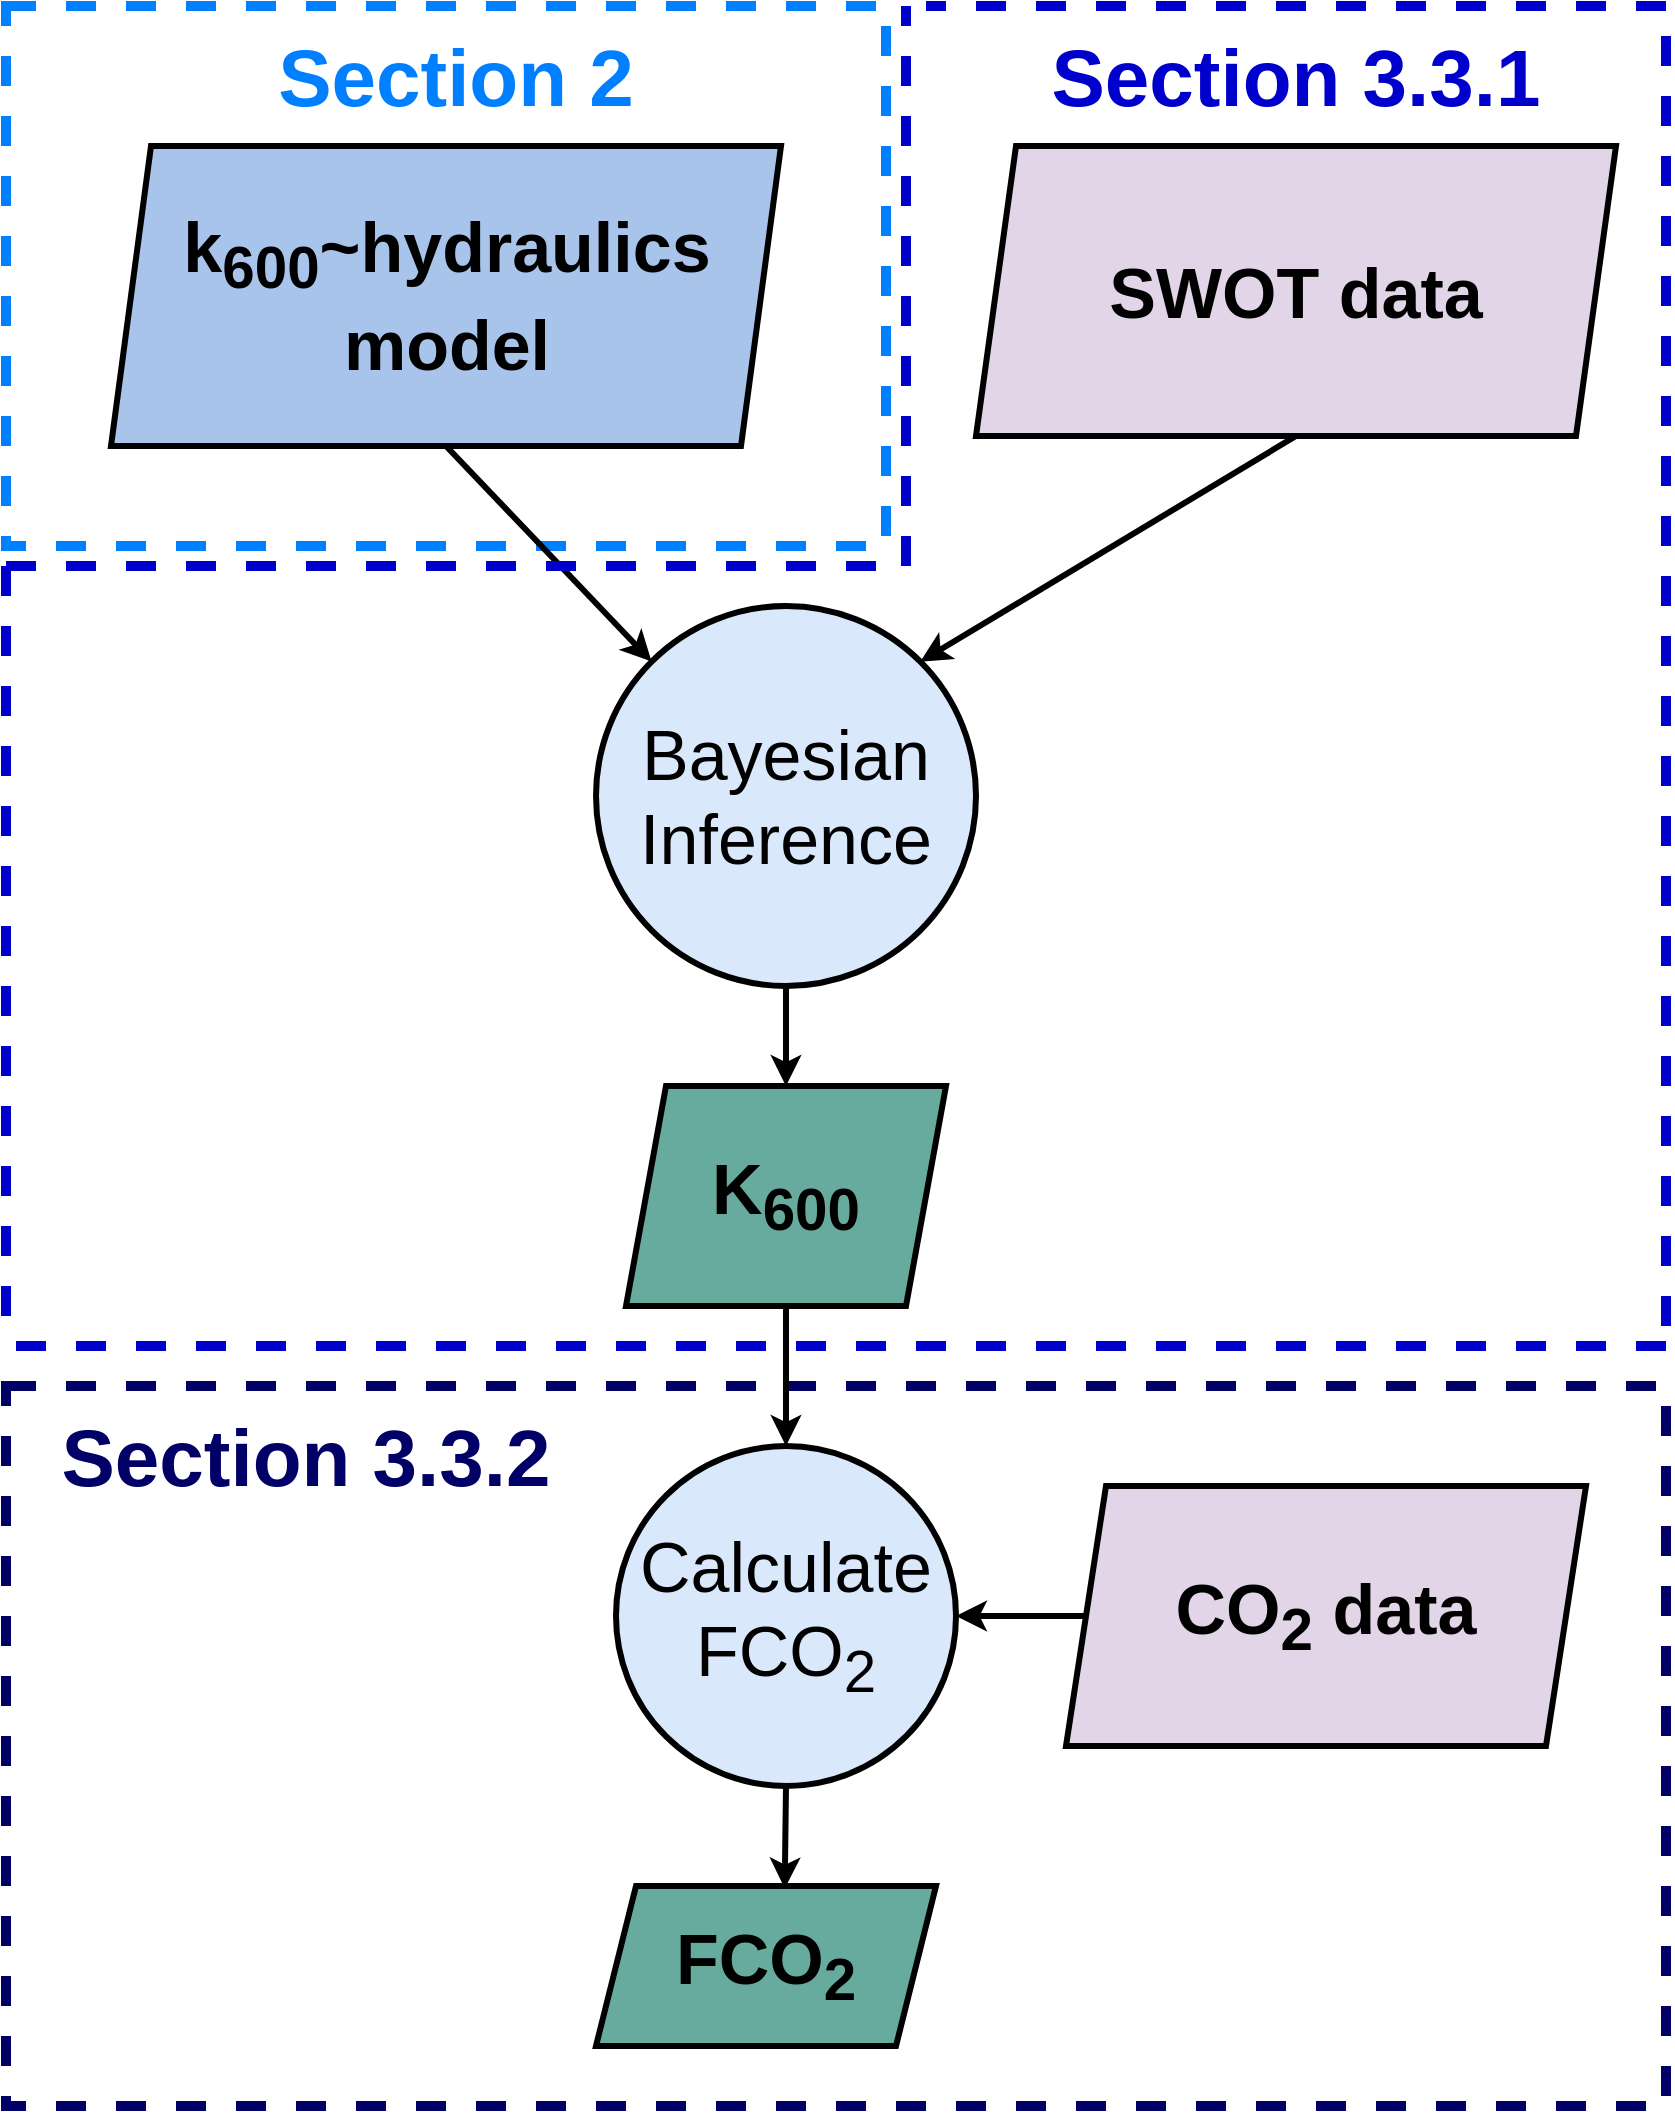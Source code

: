 <mxfile version="16.1.2" type="device"><diagram id="yjx2vG4UMqw4aDSQRfrB" name="Page-1"><mxGraphModel dx="2188" dy="1331" grid="1" gridSize="10" guides="1" tooltips="1" connect="1" arrows="1" fold="1" page="1" pageScale="1" pageWidth="850" pageHeight="1100" math="0" shadow="0"><root><mxCell id="0"/><mxCell id="1" parent="0"/><mxCell id="-bk4rc8QObcCigByQ324-1" value="" style="rounded=0;whiteSpace=wrap;html=1;fontSize=35;fillColor=none;dashed=1;strokeWidth=5;strokeColor=#000066;" vertex="1" parent="1"><mxGeometry x="10" y="700" width="830" height="360" as="geometry"/></mxCell><mxCell id="5sDgpOMTHlKToUo9L7i2-3" value="" style="rounded=0;whiteSpace=wrap;html=1;fontSize=35;fillColor=none;dashed=1;strokeWidth=5;strokeColor=#007FFF;" parent="1" vertex="1"><mxGeometry x="10" y="10" width="440" height="270" as="geometry"/></mxCell><mxCell id="036IViJtCn8Yxeg-f-Dk-11" style="edgeStyle=none;rounded=0;orthogonalLoop=1;jettySize=auto;html=1;exitX=0.5;exitY=1;exitDx=0;exitDy=0;strokeWidth=3;entryX=1;entryY=0;entryDx=0;entryDy=0;" parent="1" source="036IViJtCn8Yxeg-f-Dk-5" target="036IViJtCn8Yxeg-f-Dk-14" edge="1"><mxGeometry relative="1" as="geometry"><mxPoint x="700" y="430.0" as="targetPoint"/></mxGeometry></mxCell><mxCell id="036IViJtCn8Yxeg-f-Dk-5" value="&lt;b&gt;&lt;font style=&quot;font-size: 35px&quot;&gt;SWOT data&lt;/font&gt;&lt;/b&gt;" style="shape=parallelogram;perimeter=parallelogramPerimeter;whiteSpace=wrap;html=1;fixedSize=1;fillColor=#e1d5e7;strokeWidth=3;" parent="1" vertex="1"><mxGeometry x="495" y="80" width="320" height="145" as="geometry"/></mxCell><mxCell id="036IViJtCn8Yxeg-f-Dk-14" value="&lt;font style=&quot;font-size: 35px&quot;&gt;Bayesian Inference&lt;/font&gt;" style="ellipse;whiteSpace=wrap;html=1;aspect=fixed;strokeWidth=3;fillColor=#dae8fc;" parent="1" vertex="1"><mxGeometry x="305" y="310" width="190" height="190" as="geometry"/></mxCell><mxCell id="036IViJtCn8Yxeg-f-Dk-50" style="edgeStyle=none;rounded=0;orthogonalLoop=1;jettySize=auto;html=1;exitX=0.5;exitY=1;exitDx=0;exitDy=0;entryX=0.5;entryY=0;entryDx=0;entryDy=0;strokeWidth=3;" parent="1" source="036IViJtCn8Yxeg-f-Dk-19" target="036IViJtCn8Yxeg-f-Dk-25" edge="1"><mxGeometry relative="1" as="geometry"><mxPoint x="605" y="825" as="targetPoint"/></mxGeometry></mxCell><mxCell id="036IViJtCn8Yxeg-f-Dk-19" value="&lt;b&gt;&lt;font style=&quot;font-size: 35px&quot;&gt;K&lt;sub&gt;600&lt;/sub&gt;&lt;/font&gt;&lt;/b&gt;" style="shape=parallelogram;perimeter=parallelogramPerimeter;whiteSpace=wrap;html=1;fixedSize=1;strokeWidth=3;fillColor=#67AB9F;" parent="1" vertex="1"><mxGeometry x="320" y="550" width="160" height="110" as="geometry"/></mxCell><mxCell id="036IViJtCn8Yxeg-f-Dk-25" value="&lt;font style=&quot;font-size: 35px&quot;&gt;Calculate FCO&lt;sub&gt;2&lt;/sub&gt;&lt;/font&gt;" style="ellipse;whiteSpace=wrap;html=1;aspect=fixed;strokeWidth=3;fillColor=#dae8fc;" parent="1" vertex="1"><mxGeometry x="315" y="730" width="170" height="170" as="geometry"/></mxCell><mxCell id="036IViJtCn8Yxeg-f-Dk-30" value="&lt;span style=&quot;font-size: 35px&quot;&gt;&lt;b&gt;FCO&lt;sub&gt;2&lt;/sub&gt;&lt;/b&gt;&lt;/span&gt;" style="shape=parallelogram;perimeter=parallelogramPerimeter;whiteSpace=wrap;html=1;fixedSize=1;strokeWidth=3;fillColor=#67AB9F;" parent="1" vertex="1"><mxGeometry x="305" y="950" width="170" height="80" as="geometry"/></mxCell><mxCell id="036IViJtCn8Yxeg-f-Dk-38" value="&lt;b&gt;&lt;font style=&quot;font-size: 35px&quot;&gt;CO&lt;sub&gt;2&lt;/sub&gt; data&lt;/font&gt;&lt;/b&gt;" style="shape=parallelogram;perimeter=parallelogramPerimeter;whiteSpace=wrap;html=1;fixedSize=1;fillColor=#e1d5e7;strokeWidth=3;" parent="1" vertex="1"><mxGeometry x="540" y="750" width="260" height="130" as="geometry"/></mxCell><mxCell id="1DJM1f9GH_Qmot8335Yl-17" style="rounded=0;orthogonalLoop=1;jettySize=auto;html=1;strokeWidth=3;entryX=0;entryY=0;entryDx=0;entryDy=0;exitX=0.5;exitY=1;exitDx=0;exitDy=0;" parent="1" source="mmeLkUzeiWQzjcRriRCF-2" target="036IViJtCn8Yxeg-f-Dk-14" edge="1"><mxGeometry relative="1" as="geometry"><mxPoint x="160" y="470" as="sourcePoint"/><mxPoint x="160.0" y="490.0" as="targetPoint"/></mxGeometry></mxCell><mxCell id="PbP4flrMwtDIclUvyOkq-18" style="edgeStyle=none;rounded=0;orthogonalLoop=1;jettySize=auto;html=1;exitX=0.5;exitY=1;exitDx=0;exitDy=0;strokeWidth=3;entryX=0.555;entryY=0.015;entryDx=0;entryDy=0;entryPerimeter=0;" parent="1" source="036IViJtCn8Yxeg-f-Dk-25" target="036IViJtCn8Yxeg-f-Dk-30" edge="1"><mxGeometry relative="1" as="geometry"><mxPoint x="585" y="911.25" as="sourcePoint"/><mxPoint x="490" y="951.33" as="targetPoint"/></mxGeometry></mxCell><mxCell id="mmeLkUzeiWQzjcRriRCF-2" value="&lt;span style=&quot;font-size: 35px&quot;&gt;&lt;b&gt;k&lt;sub&gt;600&lt;/sub&gt;~hydraulics&lt;br&gt;model&lt;/b&gt;&lt;/span&gt;" style="shape=parallelogram;perimeter=parallelogramPerimeter;whiteSpace=wrap;html=1;fixedSize=1;strokeWidth=3;fillColor=#A9C4EB;" parent="1" vertex="1"><mxGeometry x="62.5" y="80" width="335" height="150" as="geometry"/></mxCell><mxCell id="036IViJtCn8Yxeg-f-Dk-20" style="edgeStyle=none;rounded=0;orthogonalLoop=1;jettySize=auto;html=1;exitX=0.5;exitY=1;exitDx=0;exitDy=0;strokeWidth=3;entryX=0.5;entryY=0;entryDx=0;entryDy=0;" parent="1" source="036IViJtCn8Yxeg-f-Dk-14" target="036IViJtCn8Yxeg-f-Dk-19" edge="1"><mxGeometry relative="1" as="geometry"><mxPoint x="430" y="810" as="targetPoint"/><mxPoint x="470" y="630" as="sourcePoint"/></mxGeometry></mxCell><mxCell id="5sDgpOMTHlKToUo9L7i2-1" style="edgeStyle=none;rounded=0;orthogonalLoop=1;jettySize=auto;html=1;exitX=0;exitY=0.5;exitDx=0;exitDy=0;strokeWidth=3;entryX=1;entryY=0.5;entryDx=0;entryDy=0;" parent="1" source="036IViJtCn8Yxeg-f-Dk-38" target="036IViJtCn8Yxeg-f-Dk-25" edge="1"><mxGeometry relative="1" as="geometry"><mxPoint x="477.175" y="347.825" as="targetPoint"/><mxPoint x="650" y="255.0" as="sourcePoint"/></mxGeometry></mxCell><mxCell id="-bk4rc8QObcCigByQ324-4" value="" style="endArrow=none;html=1;rounded=0;dashed=1;strokeWidth=5;strokeColor=#0000CC;" edge="1" parent="1"><mxGeometry width="50" height="50" relative="1" as="geometry"><mxPoint x="840" y="670" as="sourcePoint"/><mxPoint x="840" y="10" as="targetPoint"/></mxGeometry></mxCell><mxCell id="-bk4rc8QObcCigByQ324-7" value="" style="endArrow=none;html=1;rounded=0;dashed=1;strokeWidth=5;strokeColor=#0000CC;" edge="1" parent="1"><mxGeometry width="50" height="50" relative="1" as="geometry"><mxPoint x="840" y="10" as="sourcePoint"/><mxPoint x="470" y="10" as="targetPoint"/></mxGeometry></mxCell><mxCell id="-bk4rc8QObcCigByQ324-8" value="" style="endArrow=none;html=1;rounded=0;dashed=1;strokeWidth=5;strokeColor=#0000CC;" edge="1" parent="1"><mxGeometry width="50" height="50" relative="1" as="geometry"><mxPoint x="840" y="680" as="sourcePoint"/><mxPoint x="10" y="680" as="targetPoint"/></mxGeometry></mxCell><mxCell id="-bk4rc8QObcCigByQ324-9" value="" style="endArrow=none;html=1;rounded=0;dashed=1;strokeWidth=5;strokeColor=#0000CC;" edge="1" parent="1"><mxGeometry width="50" height="50" relative="1" as="geometry"><mxPoint x="10" y="290" as="sourcePoint"/><mxPoint x="10" y="680" as="targetPoint"/></mxGeometry></mxCell><mxCell id="-bk4rc8QObcCigByQ324-10" value="" style="endArrow=none;html=1;rounded=0;dashed=1;strokeWidth=5;strokeColor=#0000CC;" edge="1" parent="1"><mxGeometry width="50" height="50" relative="1" as="geometry"><mxPoint x="10" y="290" as="sourcePoint"/><mxPoint x="460" y="290" as="targetPoint"/></mxGeometry></mxCell><mxCell id="-bk4rc8QObcCigByQ324-11" value="" style="endArrow=none;html=1;rounded=0;dashed=1;strokeWidth=5;strokeColor=#0000CC;" edge="1" parent="1"><mxGeometry width="50" height="50" relative="1" as="geometry"><mxPoint x="460" y="290" as="sourcePoint"/><mxPoint x="460" y="10" as="targetPoint"/></mxGeometry></mxCell><mxCell id="-bk4rc8QObcCigByQ324-12" value="&lt;font style=&quot;font-size: 40px&quot; color=&quot;#007fff&quot;&gt;&lt;b&gt;Section 2&lt;/b&gt;&lt;/font&gt;" style="text;html=1;strokeColor=none;fillColor=none;align=center;verticalAlign=middle;whiteSpace=wrap;rounded=0;dashed=1;" vertex="1" parent="1"><mxGeometry x="140" y="30" width="190" height="30" as="geometry"/></mxCell><mxCell id="-bk4rc8QObcCigByQ324-13" value="&lt;font style=&quot;font-size: 40px&quot; color=&quot;#0000cc&quot;&gt;&lt;b&gt;Section 3.3.1&lt;/b&gt;&lt;/font&gt;" style="text;html=1;strokeColor=none;fillColor=none;align=center;verticalAlign=middle;whiteSpace=wrap;rounded=0;dashed=1;" vertex="1" parent="1"><mxGeometry x="525" y="30" width="260" height="30" as="geometry"/></mxCell><mxCell id="-bk4rc8QObcCigByQ324-14" value="&lt;font style=&quot;font-size: 40px&quot; color=&quot;#000066&quot;&gt;&lt;b&gt;Section 3.3.2&lt;/b&gt;&lt;/font&gt;" style="text;html=1;strokeColor=none;fillColor=none;align=center;verticalAlign=middle;whiteSpace=wrap;rounded=0;dashed=1;" vertex="1" parent="1"><mxGeometry x="30" y="720" width="260" height="30" as="geometry"/></mxCell></root></mxGraphModel></diagram></mxfile>